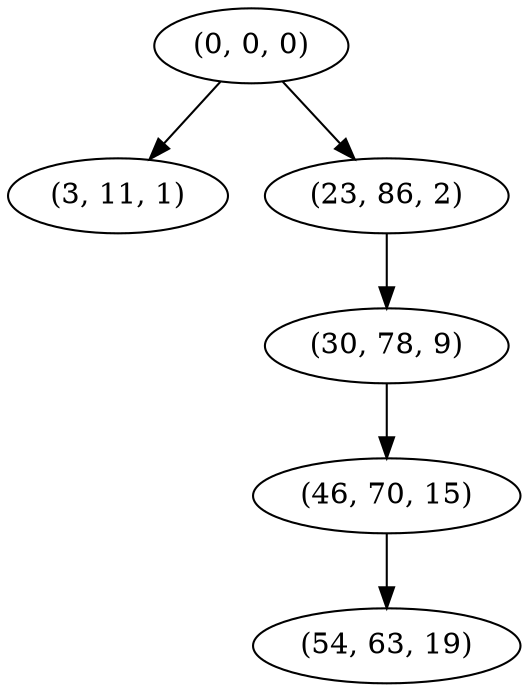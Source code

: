 digraph tree {
    "(0, 0, 0)";
    "(3, 11, 1)";
    "(23, 86, 2)";
    "(30, 78, 9)";
    "(46, 70, 15)";
    "(54, 63, 19)";
    "(0, 0, 0)" -> "(3, 11, 1)";
    "(0, 0, 0)" -> "(23, 86, 2)";
    "(23, 86, 2)" -> "(30, 78, 9)";
    "(30, 78, 9)" -> "(46, 70, 15)";
    "(46, 70, 15)" -> "(54, 63, 19)";
}
